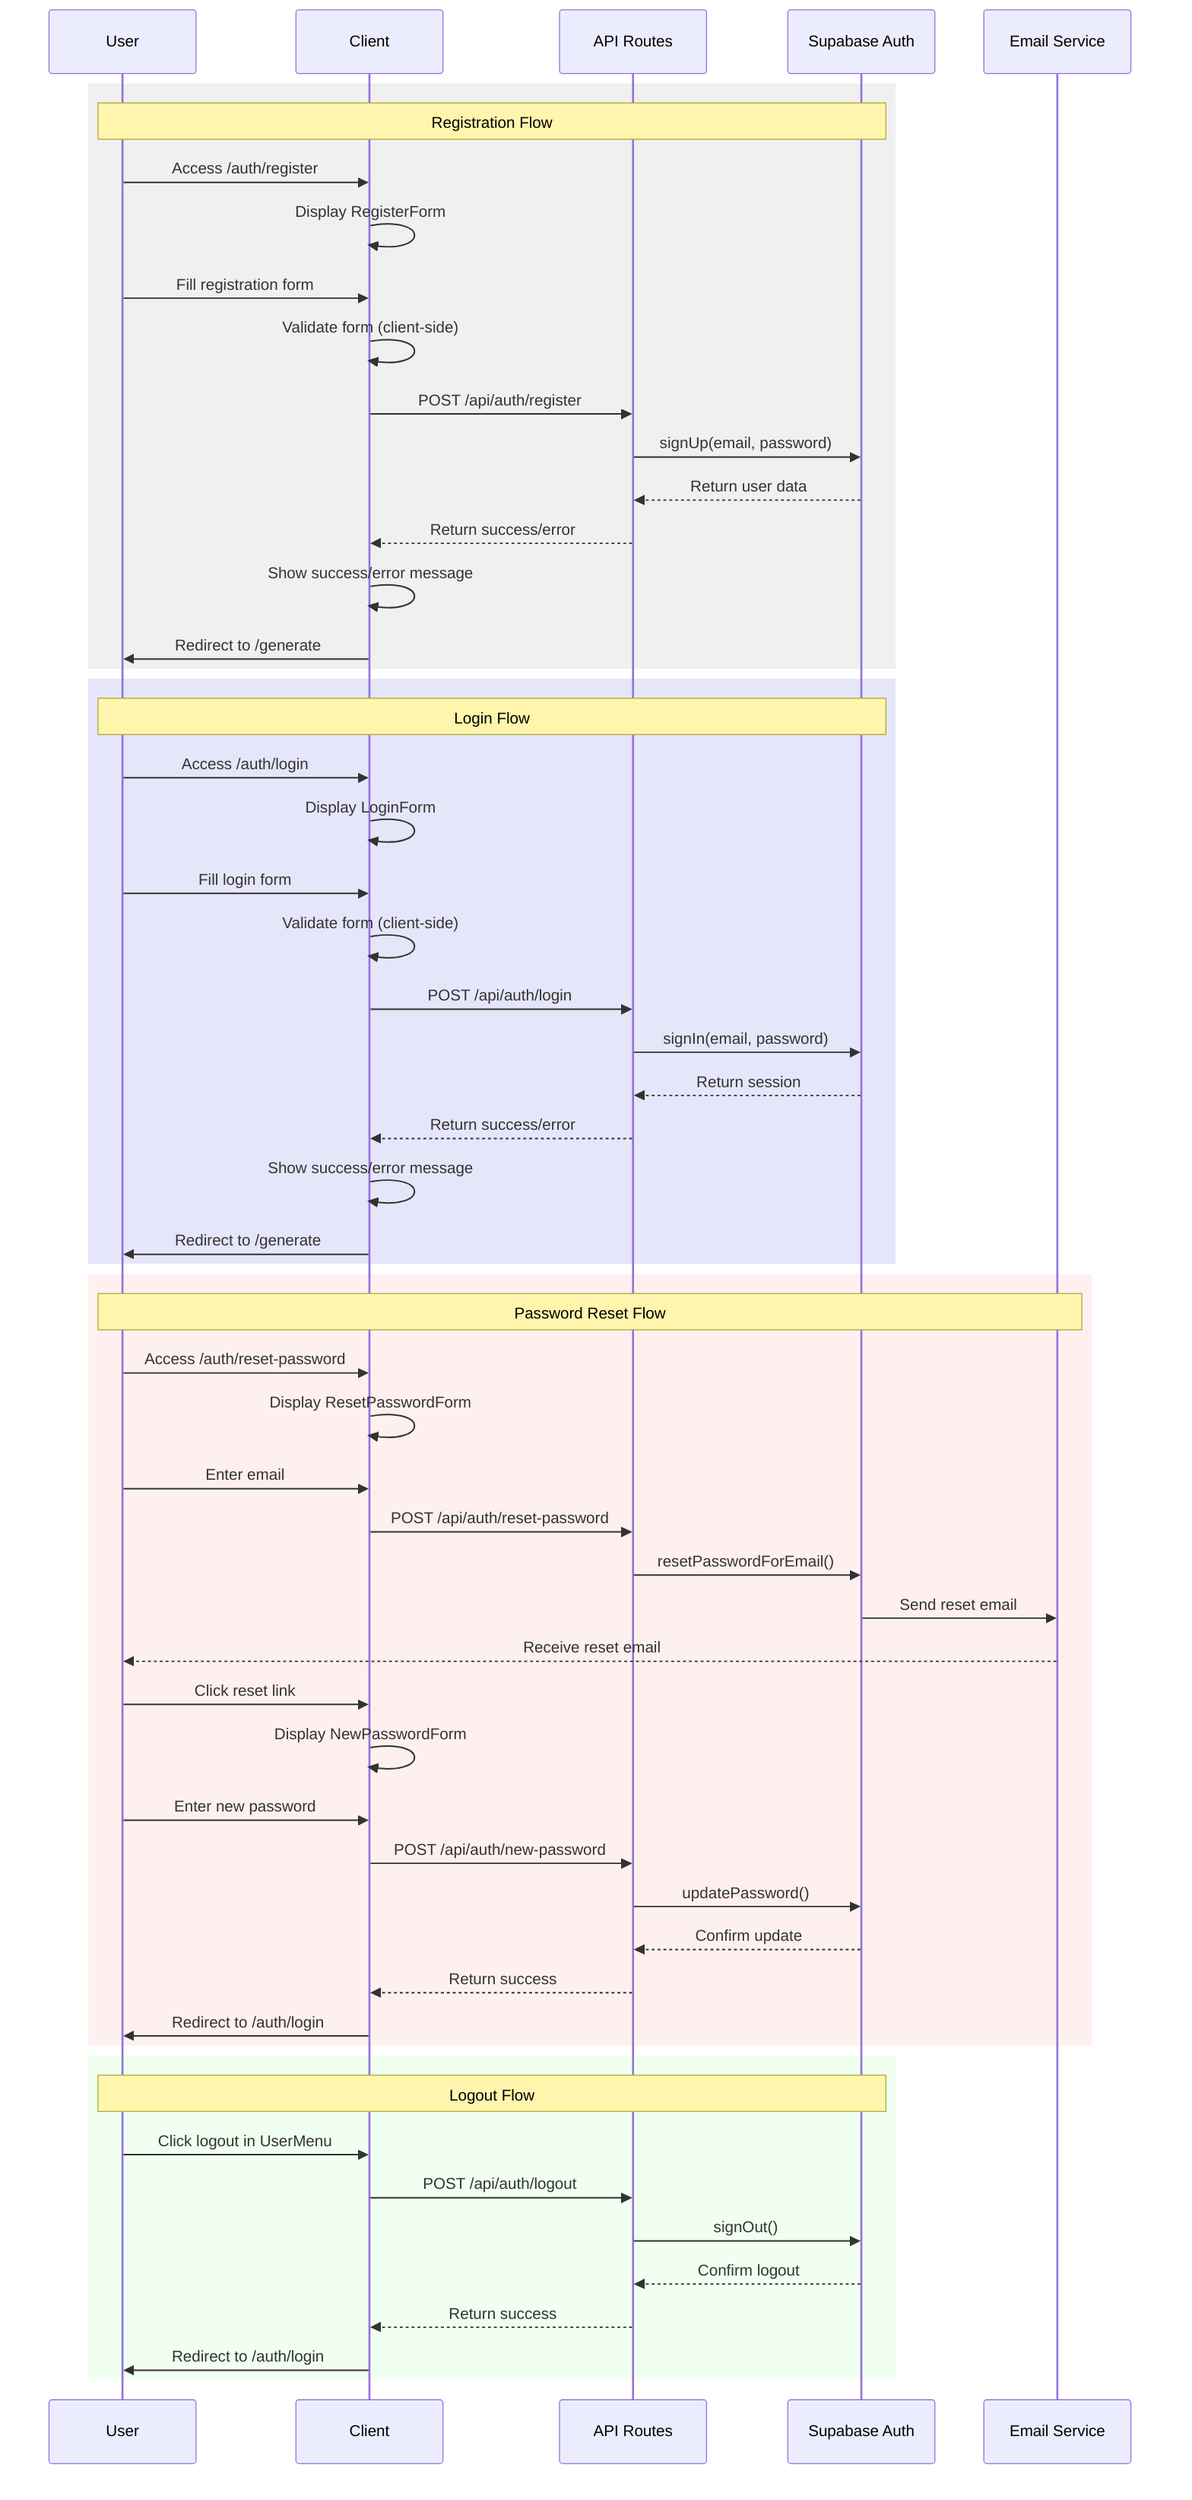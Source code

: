 sequenceDiagram
    participant U as User
    participant C as Client
    participant API as API Routes
    participant S as Supabase Auth
    participant E as Email Service

    %% Registration Flow
    rect rgb(240, 240, 240)
        Note over U,S: Registration Flow
        U->>C: Access /auth/register
        C->>C: Display RegisterForm
        U->>C: Fill registration form
        C->>C: Validate form (client-side)
        C->>API: POST /api/auth/register
        API->>S: signUp(email, password)
        S-->>API: Return user data
        API-->>C: Return success/error
        C->>C: Show success/error message
        C->>U: Redirect to /generate
    end

    %% Login Flow
    rect rgb(230, 230, 250)
        Note over U,S: Login Flow
        U->>C: Access /auth/login
        C->>C: Display LoginForm
        U->>C: Fill login form
        C->>C: Validate form (client-side)
        C->>API: POST /api/auth/login
        API->>S: signIn(email, password)
        S-->>API: Return session
        API-->>C: Return success/error
        C->>C: Show success/error message
        C->>U: Redirect to /generate
    end

    %% Password Reset Flow
    rect rgb(255, 240, 240)
        Note over U,E: Password Reset Flow
        U->>C: Access /auth/reset-password
        C->>C: Display ResetPasswordForm
        U->>C: Enter email
        C->>API: POST /api/auth/reset-password
        API->>S: resetPasswordForEmail()
        S->>E: Send reset email
        E-->>U: Receive reset email
        U->>C: Click reset link
        C->>C: Display NewPasswordForm
        U->>C: Enter new password
        C->>API: POST /api/auth/new-password
        API->>S: updatePassword()
        S-->>API: Confirm update
        API-->>C: Return success
        C->>U: Redirect to /auth/login
    end

    %% Logout Flow
    rect rgb(240, 255, 240)
        Note over U,S: Logout Flow
        U->>C: Click logout in UserMenu
        C->>API: POST /api/auth/logout
        API->>S: signOut()
        S-->>API: Confirm logout
        API-->>C: Return success
        C->>U: Redirect to /auth/login
    end